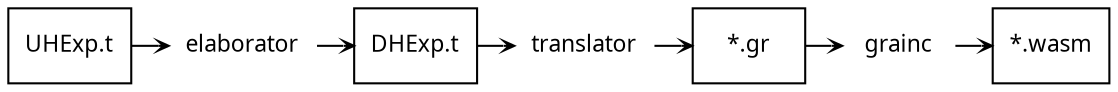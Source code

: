 digraph pipeline {
  graph [ fontname = "Fira Code", fontsize=11.0                                   ];
  node  [ fontname = "Fira Code", fontsize=11.0                                   ];
  edge  [ fontname = "Fira Code", fontsize=10.0, arrowhead="vee", arrowsize = 0.5 ];

  newrank = true;
  rank = same;

  subgraph hazelcore {
    label = "hazelcore";
    rank = same;

    node        [ shape = plaintext     ];
    elaborator  [ label = "elaborator"  ];

    node        [ shape = box           ];
    uhexp       [ label = "UHExp.t"     ];
    dhexp       [ label = "DHExp.t"     ];

    uhexp -> elaborator -> dhexp
  }

  subgraph compiler {
    label = "compiler";
    rank = same;

    node        [ shape = plaintext     ];
    translator  [ label = "translator"  ];
    grainc      [ label = "grainc"      ];

    node        [ shape = box           ];
    grain       [ label = "*.gr"        ];

    translator -> grain -> grainc;
  }

  node  [ shape = box       ]
  wasm  [ label = "*.wasm"  ];

  dhexp -> translator;
  grainc -> wasm;
}
